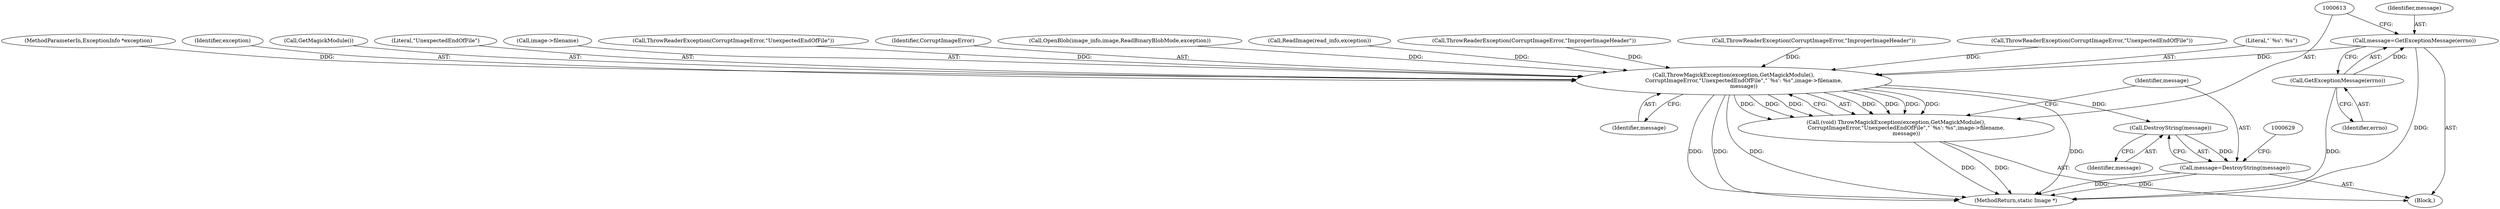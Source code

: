 digraph "0_ImageMagick_6b6bff054d569a77973f2140c0e86366e6168a6c_2@pointer" {
"1000608" [label="(Call,message=GetExceptionMessage(errno))"];
"1000610" [label="(Call,GetExceptionMessage(errno))"];
"1000614" [label="(Call,ThrowMagickException(exception,GetMagickModule(),\n            CorruptImageError,\"UnexpectedEndOfFile\",\"`%s': %s\",image->filename,\n            message))"];
"1000612" [label="(Call,(void) ThrowMagickException(exception,GetMagickModule(),\n            CorruptImageError,\"UnexpectedEndOfFile\",\"`%s': %s\",image->filename,\n            message))"];
"1000626" [label="(Call,DestroyString(message))"];
"1000624" [label="(Call,message=DestroyString(message))"];
"1000213" [label="(Call,ThrowReaderException(CorruptImageError,\"ImproperImageHeader\"))"];
"1000321" [label="(Call,ThrowReaderException(CorruptImageError,\"UnexpectedEndOfFile\"))"];
"1000609" [label="(Identifier,message)"];
"1000619" [label="(Literal,\"`%s': %s\")"];
"1000608" [label="(Call,message=GetExceptionMessage(errno))"];
"1000105" [label="(MethodParameterIn,ExceptionInfo *exception)"];
"1000615" [label="(Identifier,exception)"];
"1000616" [label="(Call,GetMagickModule())"];
"1000611" [label="(Identifier,errno)"];
"1000606" [label="(Block,)"];
"1000618" [label="(Literal,\"UnexpectedEndOfFile\")"];
"1000620" [label="(Call,image->filename)"];
"1000469" [label="(Call,ThrowReaderException(CorruptImageError,\"UnexpectedEndOfFile\"))"];
"1000617" [label="(Identifier,CorruptImageError)"];
"1000168" [label="(Call,OpenBlob(image_info,image,ReadBinaryBlobMode,exception))"];
"1000627" [label="(Identifier,message)"];
"1000612" [label="(Call,(void) ThrowMagickException(exception,GetMagickModule(),\n            CorruptImageError,\"UnexpectedEndOfFile\",\"`%s': %s\",image->filename,\n            message))"];
"1000474" [label="(Call,ReadImage(read_info,exception))"];
"1000344" [label="(Call,ThrowReaderException(CorruptImageError,\"ImproperImageHeader\"))"];
"1000626" [label="(Call,DestroyString(message))"];
"1000610" [label="(Call,GetExceptionMessage(errno))"];
"1000625" [label="(Identifier,message)"];
"1000614" [label="(Call,ThrowMagickException(exception,GetMagickModule(),\n            CorruptImageError,\"UnexpectedEndOfFile\",\"`%s': %s\",image->filename,\n            message))"];
"1000624" [label="(Call,message=DestroyString(message))"];
"1000635" [label="(MethodReturn,static Image *)"];
"1000623" [label="(Identifier,message)"];
"1000608" -> "1000606"  [label="AST: "];
"1000608" -> "1000610"  [label="CFG: "];
"1000609" -> "1000608"  [label="AST: "];
"1000610" -> "1000608"  [label="AST: "];
"1000613" -> "1000608"  [label="CFG: "];
"1000608" -> "1000635"  [label="DDG: "];
"1000610" -> "1000608"  [label="DDG: "];
"1000608" -> "1000614"  [label="DDG: "];
"1000610" -> "1000611"  [label="CFG: "];
"1000611" -> "1000610"  [label="AST: "];
"1000610" -> "1000635"  [label="DDG: "];
"1000614" -> "1000612"  [label="AST: "];
"1000614" -> "1000623"  [label="CFG: "];
"1000615" -> "1000614"  [label="AST: "];
"1000616" -> "1000614"  [label="AST: "];
"1000617" -> "1000614"  [label="AST: "];
"1000618" -> "1000614"  [label="AST: "];
"1000619" -> "1000614"  [label="AST: "];
"1000620" -> "1000614"  [label="AST: "];
"1000623" -> "1000614"  [label="AST: "];
"1000612" -> "1000614"  [label="CFG: "];
"1000614" -> "1000635"  [label="DDG: "];
"1000614" -> "1000635"  [label="DDG: "];
"1000614" -> "1000635"  [label="DDG: "];
"1000614" -> "1000635"  [label="DDG: "];
"1000614" -> "1000612"  [label="DDG: "];
"1000614" -> "1000612"  [label="DDG: "];
"1000614" -> "1000612"  [label="DDG: "];
"1000614" -> "1000612"  [label="DDG: "];
"1000614" -> "1000612"  [label="DDG: "];
"1000614" -> "1000612"  [label="DDG: "];
"1000614" -> "1000612"  [label="DDG: "];
"1000168" -> "1000614"  [label="DDG: "];
"1000474" -> "1000614"  [label="DDG: "];
"1000105" -> "1000614"  [label="DDG: "];
"1000213" -> "1000614"  [label="DDG: "];
"1000321" -> "1000614"  [label="DDG: "];
"1000344" -> "1000614"  [label="DDG: "];
"1000469" -> "1000614"  [label="DDG: "];
"1000614" -> "1000626"  [label="DDG: "];
"1000612" -> "1000606"  [label="AST: "];
"1000613" -> "1000612"  [label="AST: "];
"1000625" -> "1000612"  [label="CFG: "];
"1000612" -> "1000635"  [label="DDG: "];
"1000612" -> "1000635"  [label="DDG: "];
"1000626" -> "1000624"  [label="AST: "];
"1000626" -> "1000627"  [label="CFG: "];
"1000627" -> "1000626"  [label="AST: "];
"1000624" -> "1000626"  [label="CFG: "];
"1000626" -> "1000624"  [label="DDG: "];
"1000624" -> "1000606"  [label="AST: "];
"1000625" -> "1000624"  [label="AST: "];
"1000629" -> "1000624"  [label="CFG: "];
"1000624" -> "1000635"  [label="DDG: "];
"1000624" -> "1000635"  [label="DDG: "];
}
